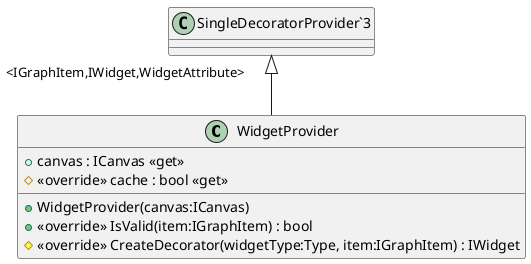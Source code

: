 @startuml
class WidgetProvider {
    + canvas : ICanvas <<get>>
    + WidgetProvider(canvas:ICanvas)
    # <<override>> cache : bool <<get>>
    + <<override>> IsValid(item:IGraphItem) : bool
    # <<override>> CreateDecorator(widgetType:Type, item:IGraphItem) : IWidget
}
"SingleDecoratorProvider`3" "<IGraphItem,IWidget,WidgetAttribute>" <|-- WidgetProvider
@enduml
